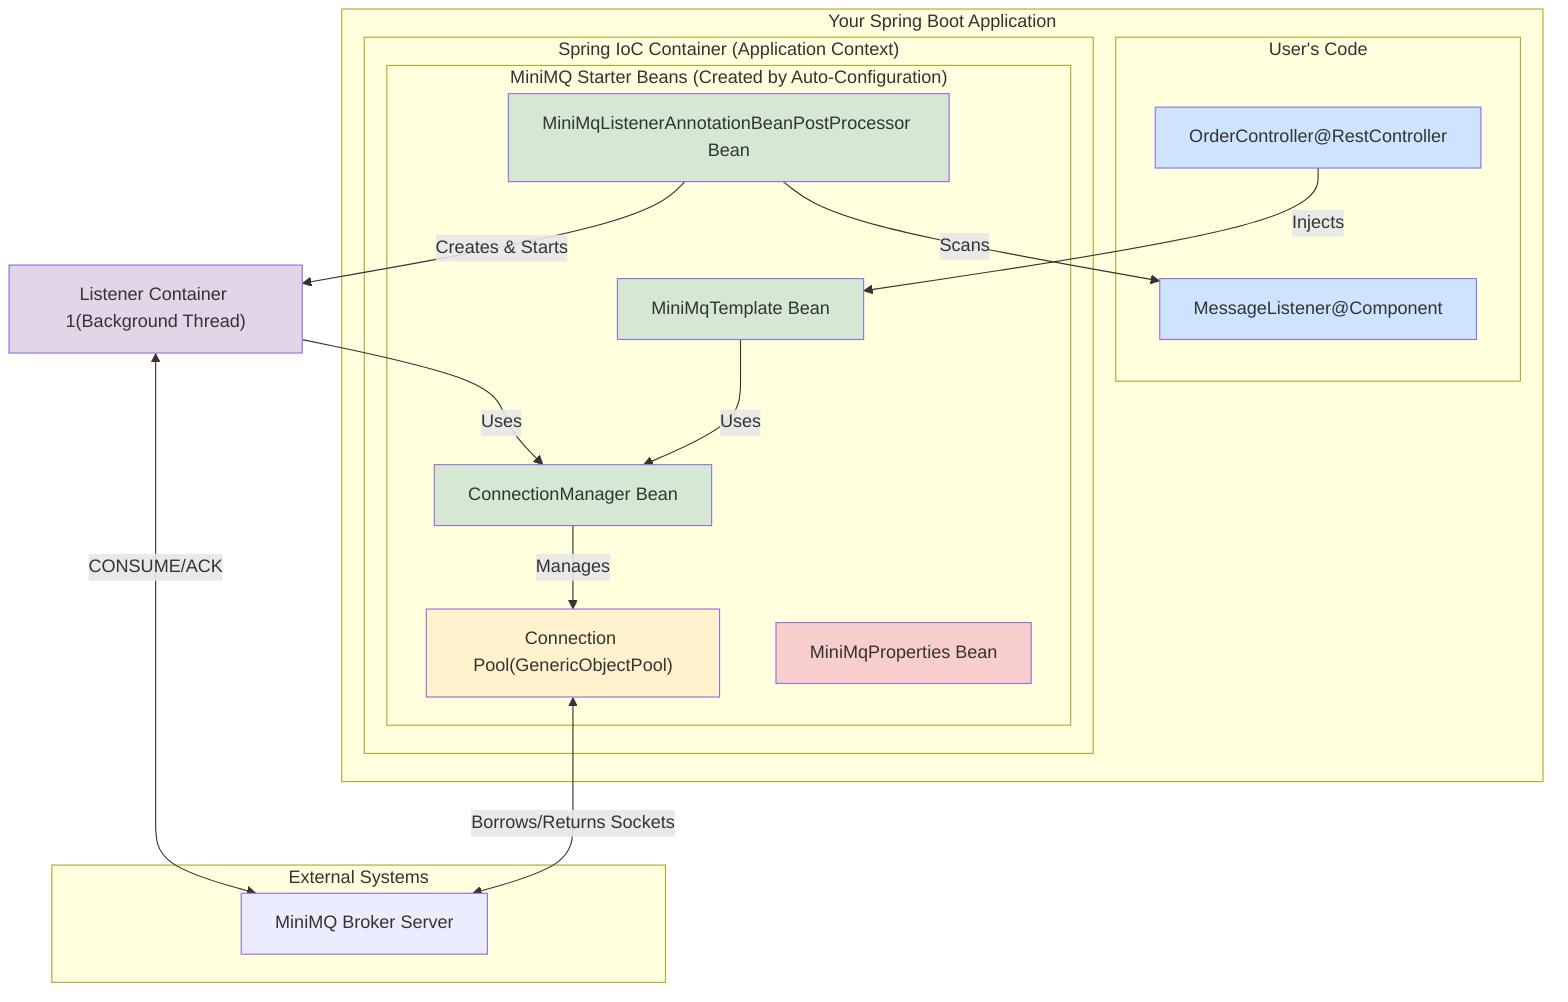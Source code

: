 graph TD
    subgraph "Your Spring Boot Application"
        direction LR
        subgraph "User's Code"
            U_Controller["OrderController@RestController"]
            U_Listener["MessageListener@Component"]
        end

        subgraph "Spring IoC Container (Application Context)"
            direction TB
            subgraph "MiniMQ Starter Beans (Created by Auto-Configuration)"
                B_Template["MiniMqTemplate Bean"]
                B_Processor["MiniMqListenerAnnotationBeanPostProcessor Bean"]
                B_ConnManager["ConnectionManager Bean"]
                B_Pool["Connection Pool(GenericObjectPool)"]
                B_Props["MiniMqProperties Bean"]
            end

            U_Controller -- Injects --> B_Template
            B_Template -- Uses --> B_ConnManager
            B_Processor -- Scans --> U_Listener
            B_ConnManager -- Manages --> B_Pool
        end
    end

    subgraph "External Systems"
        Broker["MiniMQ Broker Server"]
    end

    B_Pool <-->|Borrows/Returns Sockets| Broker
    B_Processor -- Creates & Starts --> LC1["Listener Container 1(Background Thread)"]
    LC1 -- Uses --> B_ConnManager
    LC1 <-->|CONSUME/ACK| Broker

    style U_Controller fill:#cde4ff
    style U_Listener fill:#cde4ff
    style B_Template fill:#d5e8d4
    style B_Processor fill:#d5e8d4
    style B_ConnManager fill:#d5e8d4
    style B_Pool fill:#fff2cc
    style B_Props fill:#f8cecc
    style LC1 fill:#e1d5e7